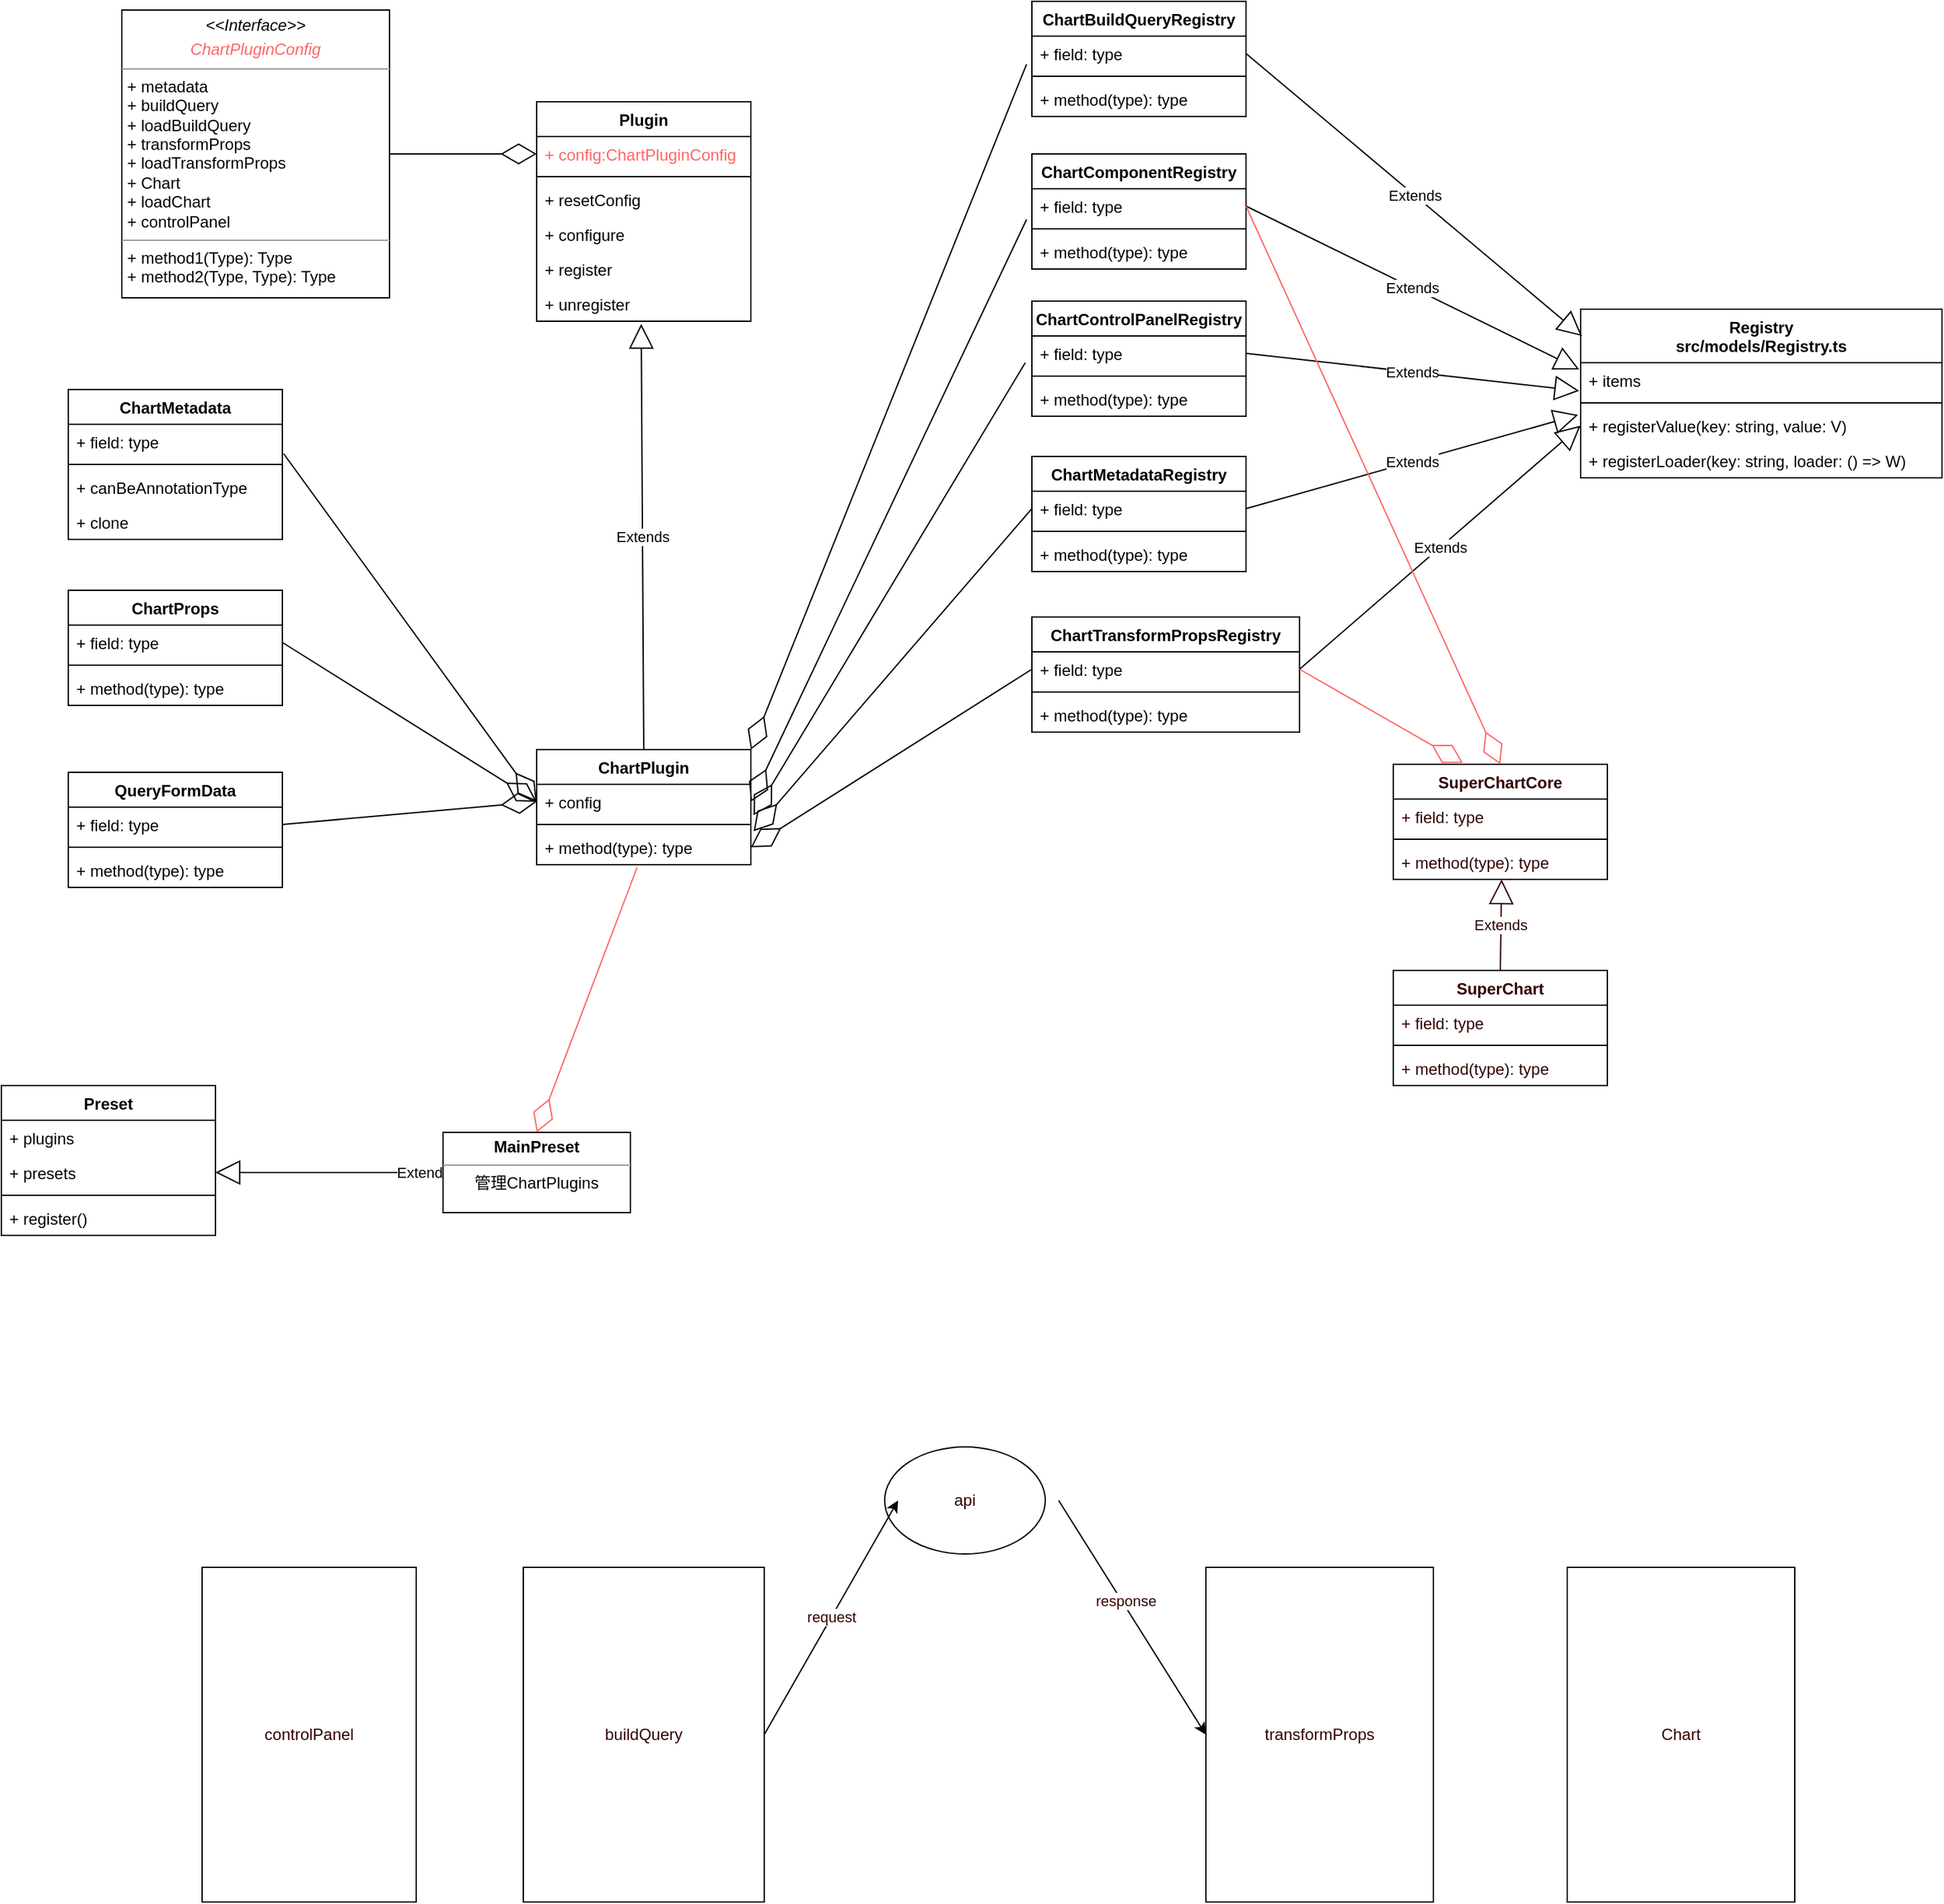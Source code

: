 <mxfile version="16.4.2" type="github">
  <diagram id="PTJ9c7ZdVEwkmotdVGtT" name="Page-1">
    <mxGraphModel dx="1426" dy="794" grid="1" gridSize="10" guides="1" tooltips="1" connect="1" arrows="1" fold="1" page="1" pageScale="1" pageWidth="3300" pageHeight="4681" math="0" shadow="0">
      <root>
        <mxCell id="0" />
        <mxCell id="1" parent="0" />
        <mxCell id="rIG7xJCUm3hWrijcsFpA-4" value="Registry&#xa;src/models/Registry.ts" style="swimlane;fontStyle=1;align=center;verticalAlign=top;childLayout=stackLayout;horizontal=1;startSize=40;horizontalStack=0;resizeParent=1;resizeParentMax=0;resizeLast=0;collapsible=1;marginBottom=0;" parent="1" vertex="1">
          <mxGeometry x="1430" y="470" width="270" height="126" as="geometry">
            <mxRectangle x="1070" y="330" width="80" height="26" as="alternateBounds" />
          </mxGeometry>
        </mxCell>
        <mxCell id="rIG7xJCUm3hWrijcsFpA-5" value="+ items" style="text;strokeColor=none;fillColor=none;align=left;verticalAlign=top;spacingLeft=4;spacingRight=4;overflow=hidden;rotatable=0;points=[[0,0.5],[1,0.5]];portConstraint=eastwest;" parent="rIG7xJCUm3hWrijcsFpA-4" vertex="1">
          <mxGeometry y="40" width="270" height="26" as="geometry" />
        </mxCell>
        <mxCell id="rIG7xJCUm3hWrijcsFpA-6" value="" style="line;strokeWidth=1;fillColor=none;align=left;verticalAlign=middle;spacingTop=-1;spacingLeft=3;spacingRight=3;rotatable=0;labelPosition=right;points=[];portConstraint=eastwest;" parent="rIG7xJCUm3hWrijcsFpA-4" vertex="1">
          <mxGeometry y="66" width="270" height="8" as="geometry" />
        </mxCell>
        <mxCell id="rIG7xJCUm3hWrijcsFpA-7" value="+ registerValue(key: string, value: V)" style="text;strokeColor=none;fillColor=none;align=left;verticalAlign=top;spacingLeft=4;spacingRight=4;overflow=hidden;rotatable=0;points=[[0,0.5],[1,0.5]];portConstraint=eastwest;" parent="rIG7xJCUm3hWrijcsFpA-4" vertex="1">
          <mxGeometry y="74" width="270" height="26" as="geometry" />
        </mxCell>
        <mxCell id="rIG7xJCUm3hWrijcsFpA-12" value="+ registerLoader(key: string, loader: () =&gt; W)" style="text;strokeColor=none;fillColor=none;align=left;verticalAlign=top;spacingLeft=4;spacingRight=4;overflow=hidden;rotatable=0;points=[[0,0.5],[1,0.5]];portConstraint=eastwest;" parent="rIG7xJCUm3hWrijcsFpA-4" vertex="1">
          <mxGeometry y="100" width="270" height="26" as="geometry" />
        </mxCell>
        <mxCell id="rIG7xJCUm3hWrijcsFpA-13" value="Extends" style="endArrow=block;endSize=16;endFill=0;html=1;rounded=0;exitX=1;exitY=0.5;exitDx=0;exitDy=0;entryX=0.004;entryY=0.159;entryDx=0;entryDy=0;entryPerimeter=0;" parent="1" edge="1" target="rIG7xJCUm3hWrijcsFpA-4" source="rIG7xJCUm3hWrijcsFpA-32">
          <mxGeometry width="160" relative="1" as="geometry">
            <mxPoint x="1190" y="260.5" as="sourcePoint" />
            <mxPoint x="1360" y="580" as="targetPoint" />
          </mxGeometry>
        </mxCell>
        <mxCell id="rIG7xJCUm3hWrijcsFpA-31" value="ChartBuildQueryRegistry" style="swimlane;fontStyle=1;align=center;verticalAlign=top;childLayout=stackLayout;horizontal=1;startSize=26;horizontalStack=0;resizeParent=1;resizeParentMax=0;resizeLast=0;collapsible=1;marginBottom=0;" parent="1" vertex="1">
          <mxGeometry x="1020" y="240" width="160" height="86" as="geometry" />
        </mxCell>
        <mxCell id="rIG7xJCUm3hWrijcsFpA-32" value="+ field: type" style="text;strokeColor=none;fillColor=none;align=left;verticalAlign=top;spacingLeft=4;spacingRight=4;overflow=hidden;rotatable=0;points=[[0,0.5],[1,0.5]];portConstraint=eastwest;" parent="rIG7xJCUm3hWrijcsFpA-31" vertex="1">
          <mxGeometry y="26" width="160" height="26" as="geometry" />
        </mxCell>
        <mxCell id="rIG7xJCUm3hWrijcsFpA-33" value="" style="line;strokeWidth=1;fillColor=none;align=left;verticalAlign=middle;spacingTop=-1;spacingLeft=3;spacingRight=3;rotatable=0;labelPosition=right;points=[];portConstraint=eastwest;" parent="rIG7xJCUm3hWrijcsFpA-31" vertex="1">
          <mxGeometry y="52" width="160" height="8" as="geometry" />
        </mxCell>
        <mxCell id="rIG7xJCUm3hWrijcsFpA-34" value="+ method(type): type" style="text;strokeColor=none;fillColor=none;align=left;verticalAlign=top;spacingLeft=4;spacingRight=4;overflow=hidden;rotatable=0;points=[[0,0.5],[1,0.5]];portConstraint=eastwest;" parent="rIG7xJCUm3hWrijcsFpA-31" vertex="1">
          <mxGeometry y="60" width="160" height="26" as="geometry" />
        </mxCell>
        <mxCell id="wdkPsjvmEhmPJZRDSZlT-5" value="ChartComponentRegistry" style="swimlane;fontStyle=1;align=center;verticalAlign=top;childLayout=stackLayout;horizontal=1;startSize=26;horizontalStack=0;resizeParent=1;resizeParentMax=0;resizeLast=0;collapsible=1;marginBottom=0;" vertex="1" parent="1">
          <mxGeometry x="1020" y="354" width="160" height="86" as="geometry" />
        </mxCell>
        <mxCell id="wdkPsjvmEhmPJZRDSZlT-6" value="+ field: type" style="text;strokeColor=none;fillColor=none;align=left;verticalAlign=top;spacingLeft=4;spacingRight=4;overflow=hidden;rotatable=0;points=[[0,0.5],[1,0.5]];portConstraint=eastwest;" vertex="1" parent="wdkPsjvmEhmPJZRDSZlT-5">
          <mxGeometry y="26" width="160" height="26" as="geometry" />
        </mxCell>
        <mxCell id="wdkPsjvmEhmPJZRDSZlT-7" value="" style="line;strokeWidth=1;fillColor=none;align=left;verticalAlign=middle;spacingTop=-1;spacingLeft=3;spacingRight=3;rotatable=0;labelPosition=right;points=[];portConstraint=eastwest;" vertex="1" parent="wdkPsjvmEhmPJZRDSZlT-5">
          <mxGeometry y="52" width="160" height="8" as="geometry" />
        </mxCell>
        <mxCell id="wdkPsjvmEhmPJZRDSZlT-8" value="+ method(type): type" style="text;strokeColor=none;fillColor=none;align=left;verticalAlign=top;spacingLeft=4;spacingRight=4;overflow=hidden;rotatable=0;points=[[0,0.5],[1,0.5]];portConstraint=eastwest;" vertex="1" parent="wdkPsjvmEhmPJZRDSZlT-5">
          <mxGeometry y="60" width="160" height="26" as="geometry" />
        </mxCell>
        <mxCell id="wdkPsjvmEhmPJZRDSZlT-9" value="ChartControlPanelRegistry" style="swimlane;fontStyle=1;align=center;verticalAlign=top;childLayout=stackLayout;horizontal=1;startSize=26;horizontalStack=0;resizeParent=1;resizeParentMax=0;resizeLast=0;collapsible=1;marginBottom=0;" vertex="1" parent="1">
          <mxGeometry x="1020" y="464" width="160" height="86" as="geometry" />
        </mxCell>
        <mxCell id="wdkPsjvmEhmPJZRDSZlT-10" value="+ field: type" style="text;strokeColor=none;fillColor=none;align=left;verticalAlign=top;spacingLeft=4;spacingRight=4;overflow=hidden;rotatable=0;points=[[0,0.5],[1,0.5]];portConstraint=eastwest;" vertex="1" parent="wdkPsjvmEhmPJZRDSZlT-9">
          <mxGeometry y="26" width="160" height="26" as="geometry" />
        </mxCell>
        <mxCell id="wdkPsjvmEhmPJZRDSZlT-11" value="" style="line;strokeWidth=1;fillColor=none;align=left;verticalAlign=middle;spacingTop=-1;spacingLeft=3;spacingRight=3;rotatable=0;labelPosition=right;points=[];portConstraint=eastwest;" vertex="1" parent="wdkPsjvmEhmPJZRDSZlT-9">
          <mxGeometry y="52" width="160" height="8" as="geometry" />
        </mxCell>
        <mxCell id="wdkPsjvmEhmPJZRDSZlT-12" value="+ method(type): type" style="text;strokeColor=none;fillColor=none;align=left;verticalAlign=top;spacingLeft=4;spacingRight=4;overflow=hidden;rotatable=0;points=[[0,0.5],[1,0.5]];portConstraint=eastwest;" vertex="1" parent="wdkPsjvmEhmPJZRDSZlT-9">
          <mxGeometry y="60" width="160" height="26" as="geometry" />
        </mxCell>
        <mxCell id="wdkPsjvmEhmPJZRDSZlT-13" value="ChartMetadataRegistry" style="swimlane;fontStyle=1;align=center;verticalAlign=top;childLayout=stackLayout;horizontal=1;startSize=26;horizontalStack=0;resizeParent=1;resizeParentMax=0;resizeLast=0;collapsible=1;marginBottom=0;" vertex="1" parent="1">
          <mxGeometry x="1020" y="580" width="160" height="86" as="geometry" />
        </mxCell>
        <mxCell id="wdkPsjvmEhmPJZRDSZlT-14" value="+ field: type" style="text;strokeColor=none;fillColor=none;align=left;verticalAlign=top;spacingLeft=4;spacingRight=4;overflow=hidden;rotatable=0;points=[[0,0.5],[1,0.5]];portConstraint=eastwest;" vertex="1" parent="wdkPsjvmEhmPJZRDSZlT-13">
          <mxGeometry y="26" width="160" height="26" as="geometry" />
        </mxCell>
        <mxCell id="wdkPsjvmEhmPJZRDSZlT-15" value="" style="line;strokeWidth=1;fillColor=none;align=left;verticalAlign=middle;spacingTop=-1;spacingLeft=3;spacingRight=3;rotatable=0;labelPosition=right;points=[];portConstraint=eastwest;" vertex="1" parent="wdkPsjvmEhmPJZRDSZlT-13">
          <mxGeometry y="52" width="160" height="8" as="geometry" />
        </mxCell>
        <mxCell id="wdkPsjvmEhmPJZRDSZlT-16" value="+ method(type): type" style="text;strokeColor=none;fillColor=none;align=left;verticalAlign=top;spacingLeft=4;spacingRight=4;overflow=hidden;rotatable=0;points=[[0,0.5],[1,0.5]];portConstraint=eastwest;" vertex="1" parent="wdkPsjvmEhmPJZRDSZlT-13">
          <mxGeometry y="60" width="160" height="26" as="geometry" />
        </mxCell>
        <mxCell id="wdkPsjvmEhmPJZRDSZlT-17" value="ChartTransformPropsRegistry" style="swimlane;fontStyle=1;align=center;verticalAlign=top;childLayout=stackLayout;horizontal=1;startSize=26;horizontalStack=0;resizeParent=1;resizeParentMax=0;resizeLast=0;collapsible=1;marginBottom=0;" vertex="1" parent="1">
          <mxGeometry x="1020" y="700" width="200" height="86" as="geometry" />
        </mxCell>
        <mxCell id="wdkPsjvmEhmPJZRDSZlT-18" value="+ field: type" style="text;strokeColor=none;fillColor=none;align=left;verticalAlign=top;spacingLeft=4;spacingRight=4;overflow=hidden;rotatable=0;points=[[0,0.5],[1,0.5]];portConstraint=eastwest;" vertex="1" parent="wdkPsjvmEhmPJZRDSZlT-17">
          <mxGeometry y="26" width="200" height="26" as="geometry" />
        </mxCell>
        <mxCell id="wdkPsjvmEhmPJZRDSZlT-19" value="" style="line;strokeWidth=1;fillColor=none;align=left;verticalAlign=middle;spacingTop=-1;spacingLeft=3;spacingRight=3;rotatable=0;labelPosition=right;points=[];portConstraint=eastwest;" vertex="1" parent="wdkPsjvmEhmPJZRDSZlT-17">
          <mxGeometry y="52" width="200" height="8" as="geometry" />
        </mxCell>
        <mxCell id="wdkPsjvmEhmPJZRDSZlT-20" value="+ method(type): type" style="text;strokeColor=none;fillColor=none;align=left;verticalAlign=top;spacingLeft=4;spacingRight=4;overflow=hidden;rotatable=0;points=[[0,0.5],[1,0.5]];portConstraint=eastwest;" vertex="1" parent="wdkPsjvmEhmPJZRDSZlT-17">
          <mxGeometry y="60" width="200" height="26" as="geometry" />
        </mxCell>
        <mxCell id="wdkPsjvmEhmPJZRDSZlT-22" value="Extends" style="endArrow=block;endSize=16;endFill=0;html=1;rounded=0;entryX=-0.004;entryY=0.192;entryDx=0;entryDy=0;entryPerimeter=0;exitX=1;exitY=0.5;exitDx=0;exitDy=0;" edge="1" parent="1" source="wdkPsjvmEhmPJZRDSZlT-6" target="rIG7xJCUm3hWrijcsFpA-5">
          <mxGeometry width="160" relative="1" as="geometry">
            <mxPoint x="1140" y="534" as="sourcePoint" />
            <mxPoint x="1300" y="534" as="targetPoint" />
          </mxGeometry>
        </mxCell>
        <mxCell id="wdkPsjvmEhmPJZRDSZlT-23" value="Extends" style="endArrow=block;endSize=16;endFill=0;html=1;rounded=0;exitX=1;exitY=0.5;exitDx=0;exitDy=0;entryX=-0.004;entryY=0.808;entryDx=0;entryDy=0;entryPerimeter=0;" edge="1" parent="1" source="wdkPsjvmEhmPJZRDSZlT-10" target="rIG7xJCUm3hWrijcsFpA-5">
          <mxGeometry width="160" relative="1" as="geometry">
            <mxPoint x="1140" y="534" as="sourcePoint" />
            <mxPoint x="1470" y="574" as="targetPoint" />
          </mxGeometry>
        </mxCell>
        <mxCell id="wdkPsjvmEhmPJZRDSZlT-25" value="Extends" style="endArrow=block;endSize=16;endFill=0;html=1;rounded=0;exitX=1;exitY=0.5;exitDx=0;exitDy=0;entryX=-0.007;entryY=0.192;entryDx=0;entryDy=0;entryPerimeter=0;" edge="1" parent="1" source="wdkPsjvmEhmPJZRDSZlT-14" target="rIG7xJCUm3hWrijcsFpA-7">
          <mxGeometry width="160" relative="1" as="geometry">
            <mxPoint x="1140" y="534" as="sourcePoint" />
            <mxPoint x="1300" y="534" as="targetPoint" />
          </mxGeometry>
        </mxCell>
        <mxCell id="wdkPsjvmEhmPJZRDSZlT-27" value="Extends" style="endArrow=block;endSize=16;endFill=0;html=1;rounded=0;exitX=1;exitY=0.5;exitDx=0;exitDy=0;entryX=0;entryY=0.5;entryDx=0;entryDy=0;" edge="1" parent="1" source="wdkPsjvmEhmPJZRDSZlT-18" target="rIG7xJCUm3hWrijcsFpA-7">
          <mxGeometry width="160" relative="1" as="geometry">
            <mxPoint x="1140" y="534" as="sourcePoint" />
            <mxPoint x="1520" y="524" as="targetPoint" />
          </mxGeometry>
        </mxCell>
        <mxCell id="wdkPsjvmEhmPJZRDSZlT-28" value="Preset" style="swimlane;fontStyle=1;align=center;verticalAlign=top;childLayout=stackLayout;horizontal=1;startSize=26;horizontalStack=0;resizeParent=1;resizeParentMax=0;resizeLast=0;collapsible=1;marginBottom=0;" vertex="1" parent="1">
          <mxGeometry x="250" y="1050" width="160" height="112" as="geometry" />
        </mxCell>
        <mxCell id="wdkPsjvmEhmPJZRDSZlT-32" value="+ plugins" style="text;strokeColor=none;fillColor=none;align=left;verticalAlign=top;spacingLeft=4;spacingRight=4;overflow=hidden;rotatable=0;points=[[0,0.5],[1,0.5]];portConstraint=eastwest;" vertex="1" parent="wdkPsjvmEhmPJZRDSZlT-28">
          <mxGeometry y="26" width="160" height="26" as="geometry" />
        </mxCell>
        <mxCell id="wdkPsjvmEhmPJZRDSZlT-29" value="+ presets" style="text;strokeColor=none;fillColor=none;align=left;verticalAlign=top;spacingLeft=4;spacingRight=4;overflow=hidden;rotatable=0;points=[[0,0.5],[1,0.5]];portConstraint=eastwest;" vertex="1" parent="wdkPsjvmEhmPJZRDSZlT-28">
          <mxGeometry y="52" width="160" height="26" as="geometry" />
        </mxCell>
        <mxCell id="wdkPsjvmEhmPJZRDSZlT-30" value="" style="line;strokeWidth=1;fillColor=none;align=left;verticalAlign=middle;spacingTop=-1;spacingLeft=3;spacingRight=3;rotatable=0;labelPosition=right;points=[];portConstraint=eastwest;" vertex="1" parent="wdkPsjvmEhmPJZRDSZlT-28">
          <mxGeometry y="78" width="160" height="8" as="geometry" />
        </mxCell>
        <mxCell id="wdkPsjvmEhmPJZRDSZlT-31" value="+ register()" style="text;strokeColor=none;fillColor=none;align=left;verticalAlign=top;spacingLeft=4;spacingRight=4;overflow=hidden;rotatable=0;points=[[0,0.5],[1,0.5]];portConstraint=eastwest;" vertex="1" parent="wdkPsjvmEhmPJZRDSZlT-28">
          <mxGeometry y="86" width="160" height="26" as="geometry" />
        </mxCell>
        <mxCell id="wdkPsjvmEhmPJZRDSZlT-37" value="Extends" style="endArrow=block;endSize=16;endFill=0;html=1;rounded=0;entryX=1;entryY=0.5;entryDx=0;entryDy=0;exitX=1;exitY=0.5;exitDx=0;exitDy=0;" edge="1" parent="1" source="wdkPsjvmEhmPJZRDSZlT-38" target="wdkPsjvmEhmPJZRDSZlT-29">
          <mxGeometry width="160" relative="1" as="geometry">
            <mxPoint x="1350" y="1130" as="sourcePoint" />
            <mxPoint x="1510" y="1130" as="targetPoint" />
          </mxGeometry>
        </mxCell>
        <mxCell id="wdkPsjvmEhmPJZRDSZlT-38" value="&lt;p style=&quot;margin: 0px ; margin-top: 4px ; text-align: center&quot;&gt;&lt;b&gt;MainPreset&lt;/b&gt;&lt;/p&gt;&lt;hr size=&quot;1&quot;&gt;&lt;div style=&quot;text-align: center ; height: 2px&quot;&gt;管理ChartPlugins&lt;/div&gt;" style="verticalAlign=top;align=left;overflow=fill;fontSize=12;fontFamily=Helvetica;html=1;" vertex="1" parent="1">
          <mxGeometry x="580" y="1085" width="140" height="60" as="geometry" />
        </mxCell>
        <mxCell id="wdkPsjvmEhmPJZRDSZlT-46" value="Plugin" style="swimlane;fontStyle=1;align=center;verticalAlign=top;childLayout=stackLayout;horizontal=1;startSize=26;horizontalStack=0;resizeParent=1;resizeParentMax=0;resizeLast=0;collapsible=1;marginBottom=0;" vertex="1" parent="1">
          <mxGeometry x="650" y="315" width="160" height="164" as="geometry" />
        </mxCell>
        <mxCell id="wdkPsjvmEhmPJZRDSZlT-47" value="+ config:ChartPluginConfig" style="text;strokeColor=none;fillColor=none;align=left;verticalAlign=top;spacingLeft=4;spacingRight=4;overflow=hidden;rotatable=0;points=[[0,0.5],[1,0.5]];portConstraint=eastwest;fontColor=#FF6666;" vertex="1" parent="wdkPsjvmEhmPJZRDSZlT-46">
          <mxGeometry y="26" width="160" height="26" as="geometry" />
        </mxCell>
        <mxCell id="wdkPsjvmEhmPJZRDSZlT-48" value="" style="line;strokeWidth=1;fillColor=none;align=left;verticalAlign=middle;spacingTop=-1;spacingLeft=3;spacingRight=3;rotatable=0;labelPosition=right;points=[];portConstraint=eastwest;" vertex="1" parent="wdkPsjvmEhmPJZRDSZlT-46">
          <mxGeometry y="52" width="160" height="8" as="geometry" />
        </mxCell>
        <mxCell id="wdkPsjvmEhmPJZRDSZlT-49" value="+ resetConfig" style="text;strokeColor=none;fillColor=none;align=left;verticalAlign=top;spacingLeft=4;spacingRight=4;overflow=hidden;rotatable=0;points=[[0,0.5],[1,0.5]];portConstraint=eastwest;" vertex="1" parent="wdkPsjvmEhmPJZRDSZlT-46">
          <mxGeometry y="60" width="160" height="26" as="geometry" />
        </mxCell>
        <mxCell id="wdkPsjvmEhmPJZRDSZlT-50" value="+ configure" style="text;strokeColor=none;fillColor=none;align=left;verticalAlign=top;spacingLeft=4;spacingRight=4;overflow=hidden;rotatable=0;points=[[0,0.5],[1,0.5]];portConstraint=eastwest;" vertex="1" parent="wdkPsjvmEhmPJZRDSZlT-46">
          <mxGeometry y="86" width="160" height="26" as="geometry" />
        </mxCell>
        <mxCell id="wdkPsjvmEhmPJZRDSZlT-51" value="+ register" style="text;strokeColor=none;fillColor=none;align=left;verticalAlign=top;spacingLeft=4;spacingRight=4;overflow=hidden;rotatable=0;points=[[0,0.5],[1,0.5]];portConstraint=eastwest;" vertex="1" parent="wdkPsjvmEhmPJZRDSZlT-46">
          <mxGeometry y="112" width="160" height="26" as="geometry" />
        </mxCell>
        <mxCell id="wdkPsjvmEhmPJZRDSZlT-52" value="+ unregister" style="text;strokeColor=none;fillColor=none;align=left;verticalAlign=top;spacingLeft=4;spacingRight=4;overflow=hidden;rotatable=0;points=[[0,0.5],[1,0.5]];portConstraint=eastwest;" vertex="1" parent="wdkPsjvmEhmPJZRDSZlT-46">
          <mxGeometry y="138" width="160" height="26" as="geometry" />
        </mxCell>
        <mxCell id="wdkPsjvmEhmPJZRDSZlT-53" value="ChartPlugin" style="swimlane;fontStyle=1;align=center;verticalAlign=top;childLayout=stackLayout;horizontal=1;startSize=26;horizontalStack=0;resizeParent=1;resizeParentMax=0;resizeLast=0;collapsible=1;marginBottom=0;" vertex="1" parent="1">
          <mxGeometry x="650" y="799" width="160" height="86" as="geometry" />
        </mxCell>
        <mxCell id="wdkPsjvmEhmPJZRDSZlT-54" value="+ config" style="text;strokeColor=none;fillColor=none;align=left;verticalAlign=top;spacingLeft=4;spacingRight=4;overflow=hidden;rotatable=0;points=[[0,0.5],[1,0.5]];portConstraint=eastwest;" vertex="1" parent="wdkPsjvmEhmPJZRDSZlT-53">
          <mxGeometry y="26" width="160" height="26" as="geometry" />
        </mxCell>
        <mxCell id="wdkPsjvmEhmPJZRDSZlT-55" value="" style="line;strokeWidth=1;fillColor=none;align=left;verticalAlign=middle;spacingTop=-1;spacingLeft=3;spacingRight=3;rotatable=0;labelPosition=right;points=[];portConstraint=eastwest;" vertex="1" parent="wdkPsjvmEhmPJZRDSZlT-53">
          <mxGeometry y="52" width="160" height="8" as="geometry" />
        </mxCell>
        <mxCell id="wdkPsjvmEhmPJZRDSZlT-56" value="+ method(type): type" style="text;strokeColor=none;fillColor=none;align=left;verticalAlign=top;spacingLeft=4;spacingRight=4;overflow=hidden;rotatable=0;points=[[0,0.5],[1,0.5]];portConstraint=eastwest;" vertex="1" parent="wdkPsjvmEhmPJZRDSZlT-53">
          <mxGeometry y="60" width="160" height="26" as="geometry" />
        </mxCell>
        <mxCell id="wdkPsjvmEhmPJZRDSZlT-57" value="Extends" style="endArrow=block;endSize=16;endFill=0;html=1;rounded=0;exitX=0.5;exitY=0;exitDx=0;exitDy=0;entryX=0.488;entryY=1.077;entryDx=0;entryDy=0;entryPerimeter=0;" edge="1" parent="1" source="wdkPsjvmEhmPJZRDSZlT-53" target="wdkPsjvmEhmPJZRDSZlT-52">
          <mxGeometry width="160" relative="1" as="geometry">
            <mxPoint x="740" y="860" as="sourcePoint" />
            <mxPoint x="900" y="860" as="targetPoint" />
          </mxGeometry>
        </mxCell>
        <mxCell id="wdkPsjvmEhmPJZRDSZlT-58" value="ChartMetadata" style="swimlane;fontStyle=1;align=center;verticalAlign=top;childLayout=stackLayout;horizontal=1;startSize=26;horizontalStack=0;resizeParent=1;resizeParentMax=0;resizeLast=0;collapsible=1;marginBottom=0;" vertex="1" parent="1">
          <mxGeometry x="300" y="530" width="160" height="112" as="geometry" />
        </mxCell>
        <mxCell id="wdkPsjvmEhmPJZRDSZlT-59" value="+ field: type" style="text;strokeColor=none;fillColor=none;align=left;verticalAlign=top;spacingLeft=4;spacingRight=4;overflow=hidden;rotatable=0;points=[[0,0.5],[1,0.5]];portConstraint=eastwest;" vertex="1" parent="wdkPsjvmEhmPJZRDSZlT-58">
          <mxGeometry y="26" width="160" height="26" as="geometry" />
        </mxCell>
        <mxCell id="wdkPsjvmEhmPJZRDSZlT-60" value="" style="line;strokeWidth=1;fillColor=none;align=left;verticalAlign=middle;spacingTop=-1;spacingLeft=3;spacingRight=3;rotatable=0;labelPosition=right;points=[];portConstraint=eastwest;" vertex="1" parent="wdkPsjvmEhmPJZRDSZlT-58">
          <mxGeometry y="52" width="160" height="8" as="geometry" />
        </mxCell>
        <mxCell id="wdkPsjvmEhmPJZRDSZlT-61" value="+ canBeAnnotationType" style="text;strokeColor=none;fillColor=none;align=left;verticalAlign=top;spacingLeft=4;spacingRight=4;overflow=hidden;rotatable=0;points=[[0,0.5],[1,0.5]];portConstraint=eastwest;" vertex="1" parent="wdkPsjvmEhmPJZRDSZlT-58">
          <mxGeometry y="60" width="160" height="26" as="geometry" />
        </mxCell>
        <mxCell id="wdkPsjvmEhmPJZRDSZlT-62" value="+ clone" style="text;strokeColor=none;fillColor=none;align=left;verticalAlign=top;spacingLeft=4;spacingRight=4;overflow=hidden;rotatable=0;points=[[0,0.5],[1,0.5]];portConstraint=eastwest;" vertex="1" parent="wdkPsjvmEhmPJZRDSZlT-58">
          <mxGeometry y="86" width="160" height="26" as="geometry" />
        </mxCell>
        <mxCell id="wdkPsjvmEhmPJZRDSZlT-63" value="ChartProps" style="swimlane;fontStyle=1;align=center;verticalAlign=top;childLayout=stackLayout;horizontal=1;startSize=26;horizontalStack=0;resizeParent=1;resizeParentMax=0;resizeLast=0;collapsible=1;marginBottom=0;" vertex="1" parent="1">
          <mxGeometry x="300" y="680" width="160" height="86" as="geometry" />
        </mxCell>
        <mxCell id="wdkPsjvmEhmPJZRDSZlT-64" value="+ field: type" style="text;strokeColor=none;fillColor=none;align=left;verticalAlign=top;spacingLeft=4;spacingRight=4;overflow=hidden;rotatable=0;points=[[0,0.5],[1,0.5]];portConstraint=eastwest;" vertex="1" parent="wdkPsjvmEhmPJZRDSZlT-63">
          <mxGeometry y="26" width="160" height="26" as="geometry" />
        </mxCell>
        <mxCell id="wdkPsjvmEhmPJZRDSZlT-65" value="" style="line;strokeWidth=1;fillColor=none;align=left;verticalAlign=middle;spacingTop=-1;spacingLeft=3;spacingRight=3;rotatable=0;labelPosition=right;points=[];portConstraint=eastwest;" vertex="1" parent="wdkPsjvmEhmPJZRDSZlT-63">
          <mxGeometry y="52" width="160" height="8" as="geometry" />
        </mxCell>
        <mxCell id="wdkPsjvmEhmPJZRDSZlT-66" value="+ method(type): type" style="text;strokeColor=none;fillColor=none;align=left;verticalAlign=top;spacingLeft=4;spacingRight=4;overflow=hidden;rotatable=0;points=[[0,0.5],[1,0.5]];portConstraint=eastwest;" vertex="1" parent="wdkPsjvmEhmPJZRDSZlT-63">
          <mxGeometry y="60" width="160" height="26" as="geometry" />
        </mxCell>
        <mxCell id="wdkPsjvmEhmPJZRDSZlT-74" value="QueryFormData" style="swimlane;fontStyle=1;align=center;verticalAlign=top;childLayout=stackLayout;horizontal=1;startSize=26;horizontalStack=0;resizeParent=1;resizeParentMax=0;resizeLast=0;collapsible=1;marginBottom=0;" vertex="1" parent="1">
          <mxGeometry x="300" y="816" width="160" height="86" as="geometry" />
        </mxCell>
        <mxCell id="wdkPsjvmEhmPJZRDSZlT-75" value="+ field: type" style="text;strokeColor=none;fillColor=none;align=left;verticalAlign=top;spacingLeft=4;spacingRight=4;overflow=hidden;rotatable=0;points=[[0,0.5],[1,0.5]];portConstraint=eastwest;" vertex="1" parent="wdkPsjvmEhmPJZRDSZlT-74">
          <mxGeometry y="26" width="160" height="26" as="geometry" />
        </mxCell>
        <mxCell id="wdkPsjvmEhmPJZRDSZlT-76" value="" style="line;strokeWidth=1;fillColor=none;align=left;verticalAlign=middle;spacingTop=-1;spacingLeft=3;spacingRight=3;rotatable=0;labelPosition=right;points=[];portConstraint=eastwest;" vertex="1" parent="wdkPsjvmEhmPJZRDSZlT-74">
          <mxGeometry y="52" width="160" height="8" as="geometry" />
        </mxCell>
        <mxCell id="wdkPsjvmEhmPJZRDSZlT-77" value="+ method(type): type" style="text;strokeColor=none;fillColor=none;align=left;verticalAlign=top;spacingLeft=4;spacingRight=4;overflow=hidden;rotatable=0;points=[[0,0.5],[1,0.5]];portConstraint=eastwest;" vertex="1" parent="wdkPsjvmEhmPJZRDSZlT-74">
          <mxGeometry y="60" width="160" height="26" as="geometry" />
        </mxCell>
        <mxCell id="wdkPsjvmEhmPJZRDSZlT-79" value="&lt;p style=&quot;margin: 0px ; margin-top: 4px ; text-align: center&quot;&gt;&lt;i&gt;&amp;lt;&amp;lt;Interface&amp;gt;&amp;gt;&lt;/i&gt;&lt;br&gt;&lt;/p&gt;&lt;p style=&quot;margin: 0px ; margin-top: 4px ; text-align: center&quot;&gt;&lt;i&gt;&lt;font color=&quot;#ff6666&quot;&gt;ChartPluginConfig&lt;/font&gt;&lt;/i&gt;&lt;/p&gt;&lt;hr size=&quot;1&quot;&gt;&lt;p style=&quot;margin: 0px ; margin-left: 4px&quot;&gt;+ metadata&lt;br&gt;+ buildQuery&lt;/p&gt;&lt;p style=&quot;margin: 0px ; margin-left: 4px&quot;&gt;+ loadBuildQuery&lt;/p&gt;&lt;p style=&quot;margin: 0px ; margin-left: 4px&quot;&gt;+ transformProps&lt;/p&gt;&lt;p style=&quot;margin: 0px ; margin-left: 4px&quot;&gt;+ loadTransformProps&lt;/p&gt;&lt;p style=&quot;margin: 0px ; margin-left: 4px&quot;&gt;+ Chart&lt;/p&gt;&lt;p style=&quot;margin: 0px ; margin-left: 4px&quot;&gt;+ loadChart&lt;/p&gt;&lt;p style=&quot;margin: 0px ; margin-left: 4px&quot;&gt;+ controlPanel&lt;/p&gt;&lt;hr size=&quot;1&quot;&gt;&lt;p style=&quot;margin: 0px ; margin-left: 4px&quot;&gt;+ method1(Type): Type&lt;br&gt;+ method2(Type, Type): Type&lt;/p&gt;" style="verticalAlign=top;align=left;overflow=fill;fontSize=12;fontFamily=Helvetica;html=1;" vertex="1" parent="1">
          <mxGeometry x="340" y="246.5" width="200" height="215" as="geometry" />
        </mxCell>
        <mxCell id="wdkPsjvmEhmPJZRDSZlT-84" value="&lt;font color=&quot;#330000&quot;&gt;controlPanel&lt;/font&gt;" style="rounded=0;whiteSpace=wrap;html=1;fontColor=#FF6666;" vertex="1" parent="1">
          <mxGeometry x="400" y="1410" width="160" height="250" as="geometry" />
        </mxCell>
        <mxCell id="wdkPsjvmEhmPJZRDSZlT-85" value="buildQuery" style="rounded=0;whiteSpace=wrap;html=1;fontColor=#330000;" vertex="1" parent="1">
          <mxGeometry x="640" y="1410" width="180" height="250" as="geometry" />
        </mxCell>
        <mxCell id="wdkPsjvmEhmPJZRDSZlT-86" value="transformProps" style="rounded=0;whiteSpace=wrap;html=1;fontColor=#330000;" vertex="1" parent="1">
          <mxGeometry x="1150" y="1410" width="170" height="250" as="geometry" />
        </mxCell>
        <mxCell id="wdkPsjvmEhmPJZRDSZlT-87" value="api" style="ellipse;whiteSpace=wrap;html=1;fontColor=#330000;" vertex="1" parent="1">
          <mxGeometry x="910" y="1320" width="120" height="80" as="geometry" />
        </mxCell>
        <mxCell id="wdkPsjvmEhmPJZRDSZlT-88" value="Chart" style="rounded=0;whiteSpace=wrap;html=1;fontColor=#330000;" vertex="1" parent="1">
          <mxGeometry x="1420" y="1410" width="170" height="250" as="geometry" />
        </mxCell>
        <mxCell id="wdkPsjvmEhmPJZRDSZlT-89" value="request" style="endArrow=classic;html=1;rounded=0;fontColor=#330000;exitX=1;exitY=0.5;exitDx=0;exitDy=0;entryX=0;entryY=0.5;entryDx=0;entryDy=0;" edge="1" parent="1" source="wdkPsjvmEhmPJZRDSZlT-85">
          <mxGeometry width="50" height="50" relative="1" as="geometry">
            <mxPoint x="970" y="1620" as="sourcePoint" />
            <mxPoint x="920" y="1360" as="targetPoint" />
          </mxGeometry>
        </mxCell>
        <mxCell id="wdkPsjvmEhmPJZRDSZlT-90" value="" style="endArrow=classic;html=1;rounded=0;fontColor=#330000;exitX=1;exitY=0.5;exitDx=0;exitDy=0;entryX=0;entryY=0.5;entryDx=0;entryDy=0;" edge="1" parent="1" target="wdkPsjvmEhmPJZRDSZlT-86">
          <mxGeometry width="50" height="50" relative="1" as="geometry">
            <mxPoint x="1040" y="1360" as="sourcePoint" />
            <mxPoint x="1020" y="1570" as="targetPoint" />
          </mxGeometry>
        </mxCell>
        <mxCell id="wdkPsjvmEhmPJZRDSZlT-91" value="response&lt;br&gt;" style="edgeLabel;html=1;align=center;verticalAlign=middle;resizable=0;points=[];fontColor=#330000;" vertex="1" connectable="0" parent="wdkPsjvmEhmPJZRDSZlT-90">
          <mxGeometry x="-0.132" y="2" relative="1" as="geometry">
            <mxPoint as="offset" />
          </mxGeometry>
        </mxCell>
        <mxCell id="wdkPsjvmEhmPJZRDSZlT-92" value="SuperChartCore" style="swimlane;fontStyle=1;align=center;verticalAlign=top;childLayout=stackLayout;horizontal=1;startSize=26;horizontalStack=0;resizeParent=1;resizeParentMax=0;resizeLast=0;collapsible=1;marginBottom=0;fontColor=#330000;" vertex="1" parent="1">
          <mxGeometry x="1290" y="810" width="160" height="86" as="geometry" />
        </mxCell>
        <mxCell id="wdkPsjvmEhmPJZRDSZlT-93" value="+ field: type" style="text;strokeColor=none;fillColor=none;align=left;verticalAlign=top;spacingLeft=4;spacingRight=4;overflow=hidden;rotatable=0;points=[[0,0.5],[1,0.5]];portConstraint=eastwest;fontColor=#330000;" vertex="1" parent="wdkPsjvmEhmPJZRDSZlT-92">
          <mxGeometry y="26" width="160" height="26" as="geometry" />
        </mxCell>
        <mxCell id="wdkPsjvmEhmPJZRDSZlT-94" value="" style="line;strokeWidth=1;fillColor=none;align=left;verticalAlign=middle;spacingTop=-1;spacingLeft=3;spacingRight=3;rotatable=0;labelPosition=right;points=[];portConstraint=eastwest;fontColor=#330000;" vertex="1" parent="wdkPsjvmEhmPJZRDSZlT-92">
          <mxGeometry y="52" width="160" height="8" as="geometry" />
        </mxCell>
        <mxCell id="wdkPsjvmEhmPJZRDSZlT-95" value="+ method(type): type" style="text;strokeColor=none;fillColor=none;align=left;verticalAlign=top;spacingLeft=4;spacingRight=4;overflow=hidden;rotatable=0;points=[[0,0.5],[1,0.5]];portConstraint=eastwest;fontColor=#330000;" vertex="1" parent="wdkPsjvmEhmPJZRDSZlT-92">
          <mxGeometry y="60" width="160" height="26" as="geometry" />
        </mxCell>
        <mxCell id="wdkPsjvmEhmPJZRDSZlT-96" value="" style="endArrow=diamondThin;endFill=0;endSize=24;html=1;rounded=0;fontColor=#330000;exitX=1;exitY=0.5;exitDx=0;exitDy=0;entryX=0;entryY=0.5;entryDx=0;entryDy=0;" edge="1" parent="1" source="wdkPsjvmEhmPJZRDSZlT-79" target="wdkPsjvmEhmPJZRDSZlT-47">
          <mxGeometry width="160" relative="1" as="geometry">
            <mxPoint x="490" y="526.5" as="sourcePoint" />
            <mxPoint x="650" y="526.5" as="targetPoint" />
          </mxGeometry>
        </mxCell>
        <mxCell id="wdkPsjvmEhmPJZRDSZlT-97" value="" style="endArrow=diamondThin;endFill=0;endSize=24;html=1;rounded=0;fontColor=#330000;entryX=1;entryY=0.5;entryDx=0;entryDy=0;exitX=-0.025;exitY=0.885;exitDx=0;exitDy=0;exitPerimeter=0;" edge="1" parent="1" source="wdkPsjvmEhmPJZRDSZlT-6" target="wdkPsjvmEhmPJZRDSZlT-54">
          <mxGeometry width="160" relative="1" as="geometry">
            <mxPoint x="660" y="397" as="sourcePoint" />
            <mxPoint x="820" y="397" as="targetPoint" />
          </mxGeometry>
        </mxCell>
        <mxCell id="wdkPsjvmEhmPJZRDSZlT-98" value="" style="endArrow=diamondThin;endFill=0;endSize=24;html=1;rounded=0;fontColor=#330000;entryX=1;entryY=0;entryDx=0;entryDy=0;exitX=-0.025;exitY=0.808;exitDx=0;exitDy=0;exitPerimeter=0;" edge="1" parent="1" source="rIG7xJCUm3hWrijcsFpA-32" target="wdkPsjvmEhmPJZRDSZlT-53">
          <mxGeometry width="160" relative="1" as="geometry">
            <mxPoint x="780" y="600" as="sourcePoint" />
            <mxPoint x="940" y="600" as="targetPoint" />
          </mxGeometry>
        </mxCell>
        <mxCell id="wdkPsjvmEhmPJZRDSZlT-99" value="" style="endArrow=diamondThin;endFill=0;endSize=24;html=1;rounded=0;fontColor=#330000;entryX=1.013;entryY=0.885;entryDx=0;entryDy=0;entryPerimeter=0;exitX=-0.031;exitY=0.769;exitDx=0;exitDy=0;exitPerimeter=0;" edge="1" parent="1" source="wdkPsjvmEhmPJZRDSZlT-10" target="wdkPsjvmEhmPJZRDSZlT-54">
          <mxGeometry width="160" relative="1" as="geometry">
            <mxPoint x="780" y="610" as="sourcePoint" />
            <mxPoint x="940" y="610" as="targetPoint" />
          </mxGeometry>
        </mxCell>
        <mxCell id="wdkPsjvmEhmPJZRDSZlT-100" value="" style="endArrow=diamondThin;endFill=0;endSize=24;html=1;rounded=0;fontColor=#330000;exitX=0;exitY=0.5;exitDx=0;exitDy=0;entryX=1.013;entryY=0.038;entryDx=0;entryDy=0;entryPerimeter=0;" edge="1" parent="1" source="wdkPsjvmEhmPJZRDSZlT-14" target="wdkPsjvmEhmPJZRDSZlT-56">
          <mxGeometry width="160" relative="1" as="geometry">
            <mxPoint x="780" y="680" as="sourcePoint" />
            <mxPoint x="800" y="830" as="targetPoint" />
          </mxGeometry>
        </mxCell>
        <mxCell id="wdkPsjvmEhmPJZRDSZlT-101" value="" style="endArrow=diamondThin;endFill=0;endSize=24;html=1;rounded=0;fontColor=#330000;exitX=0;exitY=0.5;exitDx=0;exitDy=0;entryX=1;entryY=0.5;entryDx=0;entryDy=0;" edge="1" parent="1" source="wdkPsjvmEhmPJZRDSZlT-18" target="wdkPsjvmEhmPJZRDSZlT-56">
          <mxGeometry width="160" relative="1" as="geometry">
            <mxPoint x="780" y="680" as="sourcePoint" />
            <mxPoint x="800" y="830" as="targetPoint" />
          </mxGeometry>
        </mxCell>
        <mxCell id="wdkPsjvmEhmPJZRDSZlT-102" value="" style="endArrow=diamondThin;endFill=0;endSize=24;html=1;rounded=0;fontColor=#330000;exitX=1.006;exitY=0.846;exitDx=0;exitDy=0;exitPerimeter=0;entryX=0;entryY=0.5;entryDx=0;entryDy=0;" edge="1" parent="1" source="wdkPsjvmEhmPJZRDSZlT-59" target="wdkPsjvmEhmPJZRDSZlT-54">
          <mxGeometry width="160" relative="1" as="geometry">
            <mxPoint x="790" y="720" as="sourcePoint" />
            <mxPoint x="950" y="720" as="targetPoint" />
          </mxGeometry>
        </mxCell>
        <mxCell id="wdkPsjvmEhmPJZRDSZlT-103" value="" style="endArrow=diamondThin;endFill=0;endSize=24;html=1;rounded=0;fontColor=#330000;exitX=1;exitY=0.5;exitDx=0;exitDy=0;entryX=0;entryY=0.5;entryDx=0;entryDy=0;" edge="1" parent="1" source="wdkPsjvmEhmPJZRDSZlT-64" target="wdkPsjvmEhmPJZRDSZlT-54">
          <mxGeometry width="160" relative="1" as="geometry">
            <mxPoint x="790" y="720" as="sourcePoint" />
            <mxPoint x="950" y="720" as="targetPoint" />
          </mxGeometry>
        </mxCell>
        <mxCell id="wdkPsjvmEhmPJZRDSZlT-104" value="" style="endArrow=diamondThin;endFill=0;endSize=24;html=1;rounded=0;fontColor=#330000;exitX=1;exitY=0.5;exitDx=0;exitDy=0;entryX=0;entryY=0.5;entryDx=0;entryDy=0;" edge="1" parent="1" source="wdkPsjvmEhmPJZRDSZlT-75" target="wdkPsjvmEhmPJZRDSZlT-54">
          <mxGeometry width="160" relative="1" as="geometry">
            <mxPoint x="790" y="720" as="sourcePoint" />
            <mxPoint x="950" y="720" as="targetPoint" />
          </mxGeometry>
        </mxCell>
        <mxCell id="wdkPsjvmEhmPJZRDSZlT-105" value="" style="endArrow=diamondThin;endFill=0;endSize=24;html=1;rounded=0;fontColor=#330000;entryX=0.5;entryY=0;entryDx=0;entryDy=0;exitX=0.469;exitY=1.077;exitDx=0;exitDy=0;exitPerimeter=0;strokeColor=#FF6666;" edge="1" parent="1" source="wdkPsjvmEhmPJZRDSZlT-56" target="wdkPsjvmEhmPJZRDSZlT-38">
          <mxGeometry width="160" relative="1" as="geometry">
            <mxPoint x="820" y="880" as="sourcePoint" />
            <mxPoint x="980" y="880" as="targetPoint" />
          </mxGeometry>
        </mxCell>
        <mxCell id="wdkPsjvmEhmPJZRDSZlT-106" value="" style="endArrow=diamondThin;endFill=0;endSize=24;html=1;rounded=0;fontColor=#330000;strokeColor=#FF6666;exitX=1;exitY=0.5;exitDx=0;exitDy=0;entryX=0.5;entryY=0;entryDx=0;entryDy=0;" edge="1" parent="1" source="wdkPsjvmEhmPJZRDSZlT-6" target="wdkPsjvmEhmPJZRDSZlT-92">
          <mxGeometry width="160" relative="1" as="geometry">
            <mxPoint x="820" y="620" as="sourcePoint" />
            <mxPoint x="1380" y="850" as="targetPoint" />
          </mxGeometry>
        </mxCell>
        <mxCell id="wdkPsjvmEhmPJZRDSZlT-107" value="" style="endArrow=diamondThin;endFill=0;endSize=24;html=1;rounded=0;fontColor=#330000;strokeColor=#FF6666;exitX=1;exitY=0.5;exitDx=0;exitDy=0;entryX=0.325;entryY=-0.012;entryDx=0;entryDy=0;entryPerimeter=0;" edge="1" parent="1" source="wdkPsjvmEhmPJZRDSZlT-18" target="wdkPsjvmEhmPJZRDSZlT-92">
          <mxGeometry width="160" relative="1" as="geometry">
            <mxPoint x="820" y="860" as="sourcePoint" />
            <mxPoint x="980" y="860" as="targetPoint" />
          </mxGeometry>
        </mxCell>
        <mxCell id="wdkPsjvmEhmPJZRDSZlT-108" value="SuperChart" style="swimlane;fontStyle=1;align=center;verticalAlign=top;childLayout=stackLayout;horizontal=1;startSize=26;horizontalStack=0;resizeParent=1;resizeParentMax=0;resizeLast=0;collapsible=1;marginBottom=0;fontColor=#330000;" vertex="1" parent="1">
          <mxGeometry x="1290" y="964" width="160" height="86" as="geometry" />
        </mxCell>
        <mxCell id="wdkPsjvmEhmPJZRDSZlT-109" value="+ field: type" style="text;strokeColor=none;fillColor=none;align=left;verticalAlign=top;spacingLeft=4;spacingRight=4;overflow=hidden;rotatable=0;points=[[0,0.5],[1,0.5]];portConstraint=eastwest;fontColor=#330000;" vertex="1" parent="wdkPsjvmEhmPJZRDSZlT-108">
          <mxGeometry y="26" width="160" height="26" as="geometry" />
        </mxCell>
        <mxCell id="wdkPsjvmEhmPJZRDSZlT-110" value="" style="line;strokeWidth=1;fillColor=none;align=left;verticalAlign=middle;spacingTop=-1;spacingLeft=3;spacingRight=3;rotatable=0;labelPosition=right;points=[];portConstraint=eastwest;fontColor=#330000;" vertex="1" parent="wdkPsjvmEhmPJZRDSZlT-108">
          <mxGeometry y="52" width="160" height="8" as="geometry" />
        </mxCell>
        <mxCell id="wdkPsjvmEhmPJZRDSZlT-111" value="+ method(type): type" style="text;strokeColor=none;fillColor=none;align=left;verticalAlign=top;spacingLeft=4;spacingRight=4;overflow=hidden;rotatable=0;points=[[0,0.5],[1,0.5]];portConstraint=eastwest;fontColor=#330000;" vertex="1" parent="wdkPsjvmEhmPJZRDSZlT-108">
          <mxGeometry y="60" width="160" height="26" as="geometry" />
        </mxCell>
        <mxCell id="wdkPsjvmEhmPJZRDSZlT-112" value="Extends" style="endArrow=block;endSize=16;endFill=0;html=1;rounded=0;fontColor=#330000;strokeColor=#330000;entryX=0.506;entryY=1;entryDx=0;entryDy=0;entryPerimeter=0;exitX=0.5;exitY=0;exitDx=0;exitDy=0;" edge="1" parent="1" source="wdkPsjvmEhmPJZRDSZlT-108" target="wdkPsjvmEhmPJZRDSZlT-95">
          <mxGeometry width="160" relative="1" as="geometry">
            <mxPoint x="820" y="800" as="sourcePoint" />
            <mxPoint x="980" y="800" as="targetPoint" />
          </mxGeometry>
        </mxCell>
      </root>
    </mxGraphModel>
  </diagram>
</mxfile>
